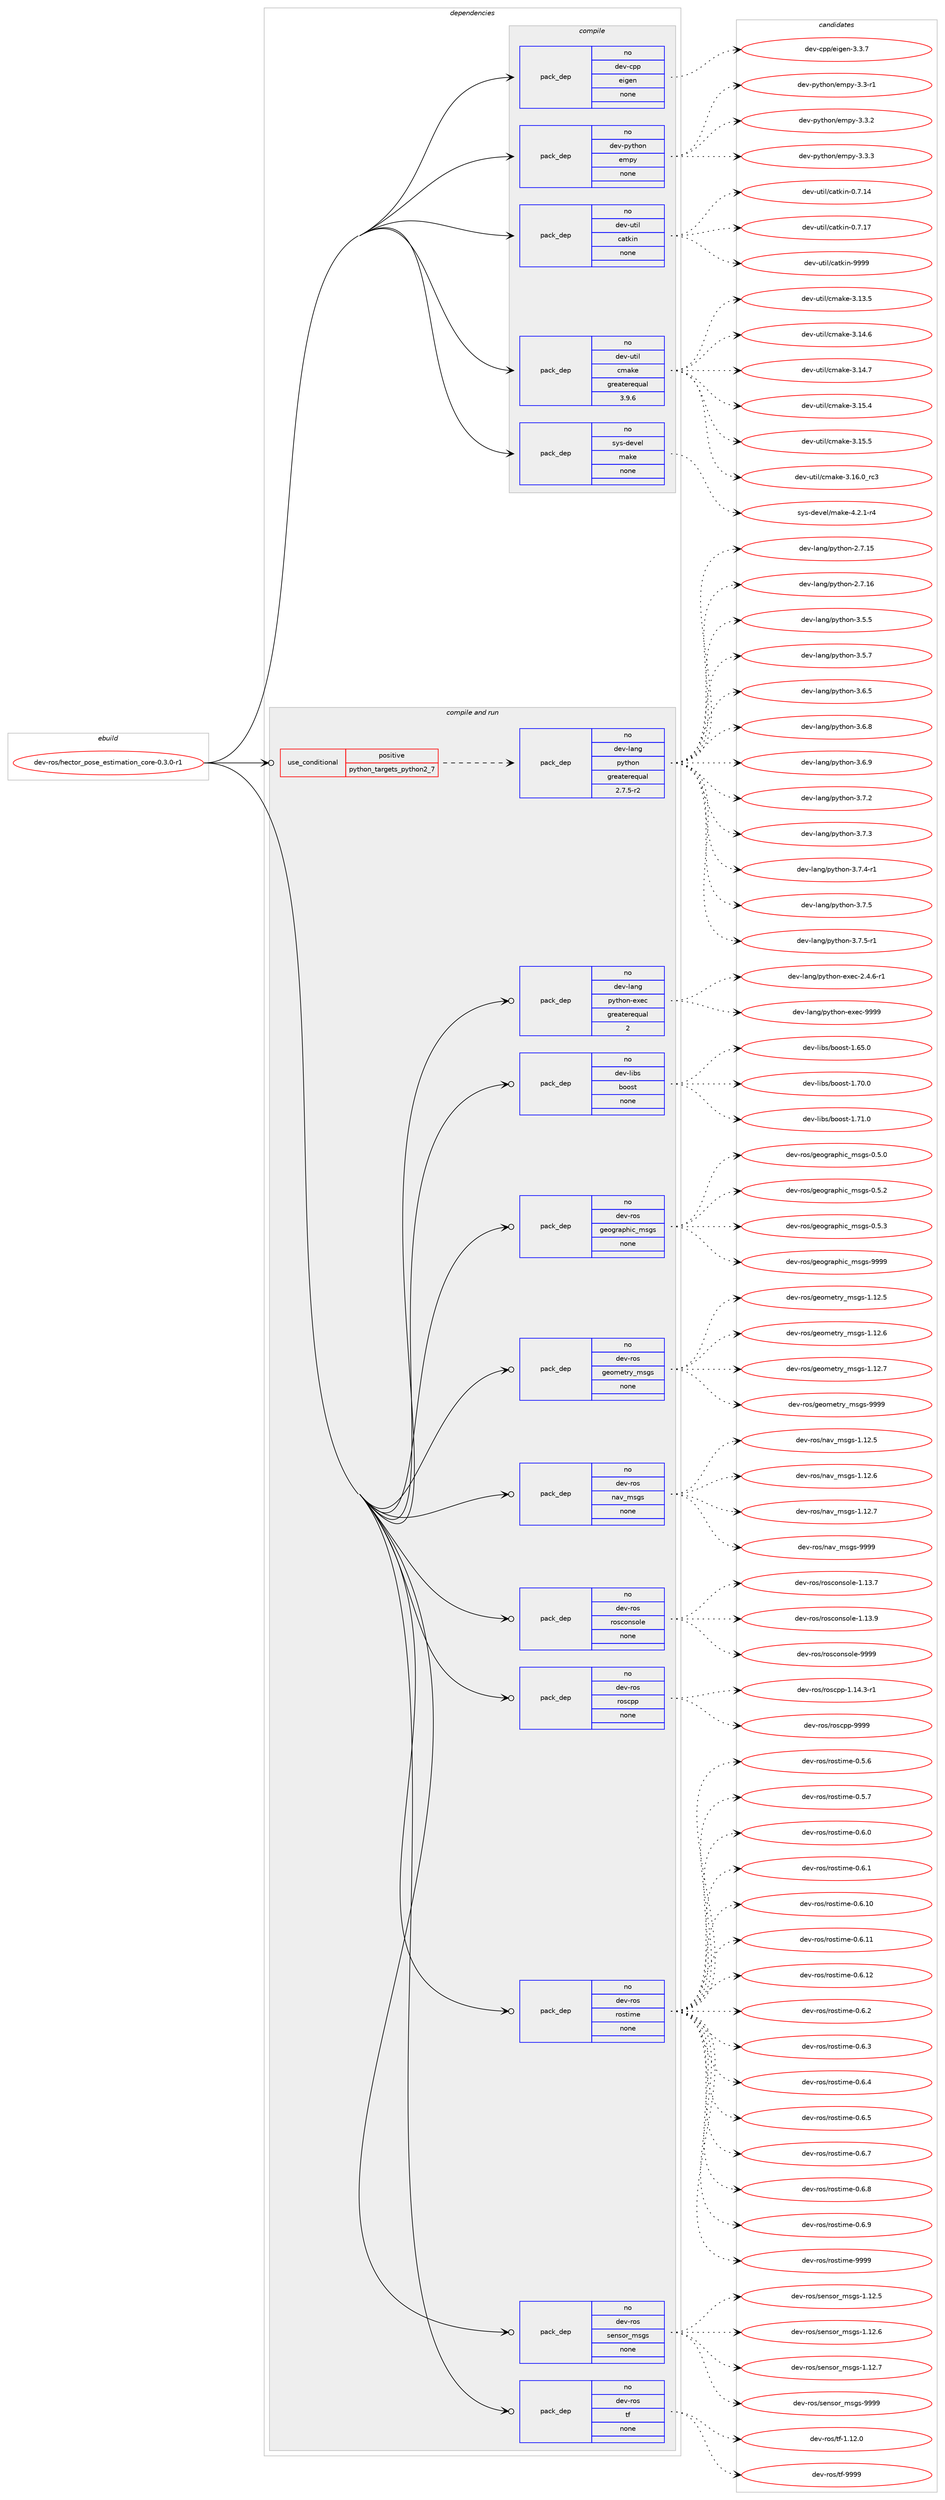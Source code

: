 digraph prolog {

# *************
# Graph options
# *************

newrank=true;
concentrate=true;
compound=true;
graph [rankdir=LR,fontname=Helvetica,fontsize=10,ranksep=1.5];#, ranksep=2.5, nodesep=0.2];
edge  [arrowhead=vee];
node  [fontname=Helvetica,fontsize=10];

# **********
# The ebuild
# **********

subgraph cluster_leftcol {
color=gray;
rank=same;
label=<<i>ebuild</i>>;
id [label="dev-ros/hector_pose_estimation_core-0.3.0-r1", color=red, width=4, href="../dev-ros/hector_pose_estimation_core-0.3.0-r1.svg"];
}

# ****************
# The dependencies
# ****************

subgraph cluster_midcol {
color=gray;
label=<<i>dependencies</i>>;
subgraph cluster_compile {
fillcolor="#eeeeee";
style=filled;
label=<<i>compile</i>>;
subgraph pack488494 {
dependency653897 [label=<<TABLE BORDER="0" CELLBORDER="1" CELLSPACING="0" CELLPADDING="4" WIDTH="220"><TR><TD ROWSPAN="6" CELLPADDING="30">pack_dep</TD></TR><TR><TD WIDTH="110">no</TD></TR><TR><TD>dev-cpp</TD></TR><TR><TD>eigen</TD></TR><TR><TD>none</TD></TR><TR><TD></TD></TR></TABLE>>, shape=none, color=blue];
}
id:e -> dependency653897:w [weight=20,style="solid",arrowhead="vee"];
subgraph pack488495 {
dependency653898 [label=<<TABLE BORDER="0" CELLBORDER="1" CELLSPACING="0" CELLPADDING="4" WIDTH="220"><TR><TD ROWSPAN="6" CELLPADDING="30">pack_dep</TD></TR><TR><TD WIDTH="110">no</TD></TR><TR><TD>dev-python</TD></TR><TR><TD>empy</TD></TR><TR><TD>none</TD></TR><TR><TD></TD></TR></TABLE>>, shape=none, color=blue];
}
id:e -> dependency653898:w [weight=20,style="solid",arrowhead="vee"];
subgraph pack488496 {
dependency653899 [label=<<TABLE BORDER="0" CELLBORDER="1" CELLSPACING="0" CELLPADDING="4" WIDTH="220"><TR><TD ROWSPAN="6" CELLPADDING="30">pack_dep</TD></TR><TR><TD WIDTH="110">no</TD></TR><TR><TD>dev-util</TD></TR><TR><TD>catkin</TD></TR><TR><TD>none</TD></TR><TR><TD></TD></TR></TABLE>>, shape=none, color=blue];
}
id:e -> dependency653899:w [weight=20,style="solid",arrowhead="vee"];
subgraph pack488497 {
dependency653900 [label=<<TABLE BORDER="0" CELLBORDER="1" CELLSPACING="0" CELLPADDING="4" WIDTH="220"><TR><TD ROWSPAN="6" CELLPADDING="30">pack_dep</TD></TR><TR><TD WIDTH="110">no</TD></TR><TR><TD>dev-util</TD></TR><TR><TD>cmake</TD></TR><TR><TD>greaterequal</TD></TR><TR><TD>3.9.6</TD></TR></TABLE>>, shape=none, color=blue];
}
id:e -> dependency653900:w [weight=20,style="solid",arrowhead="vee"];
subgraph pack488498 {
dependency653901 [label=<<TABLE BORDER="0" CELLBORDER="1" CELLSPACING="0" CELLPADDING="4" WIDTH="220"><TR><TD ROWSPAN="6" CELLPADDING="30">pack_dep</TD></TR><TR><TD WIDTH="110">no</TD></TR><TR><TD>sys-devel</TD></TR><TR><TD>make</TD></TR><TR><TD>none</TD></TR><TR><TD></TD></TR></TABLE>>, shape=none, color=blue];
}
id:e -> dependency653901:w [weight=20,style="solid",arrowhead="vee"];
}
subgraph cluster_compileandrun {
fillcolor="#eeeeee";
style=filled;
label=<<i>compile and run</i>>;
subgraph cond153497 {
dependency653902 [label=<<TABLE BORDER="0" CELLBORDER="1" CELLSPACING="0" CELLPADDING="4"><TR><TD ROWSPAN="3" CELLPADDING="10">use_conditional</TD></TR><TR><TD>positive</TD></TR><TR><TD>python_targets_python2_7</TD></TR></TABLE>>, shape=none, color=red];
subgraph pack488499 {
dependency653903 [label=<<TABLE BORDER="0" CELLBORDER="1" CELLSPACING="0" CELLPADDING="4" WIDTH="220"><TR><TD ROWSPAN="6" CELLPADDING="30">pack_dep</TD></TR><TR><TD WIDTH="110">no</TD></TR><TR><TD>dev-lang</TD></TR><TR><TD>python</TD></TR><TR><TD>greaterequal</TD></TR><TR><TD>2.7.5-r2</TD></TR></TABLE>>, shape=none, color=blue];
}
dependency653902:e -> dependency653903:w [weight=20,style="dashed",arrowhead="vee"];
}
id:e -> dependency653902:w [weight=20,style="solid",arrowhead="odotvee"];
subgraph pack488500 {
dependency653904 [label=<<TABLE BORDER="0" CELLBORDER="1" CELLSPACING="0" CELLPADDING="4" WIDTH="220"><TR><TD ROWSPAN="6" CELLPADDING="30">pack_dep</TD></TR><TR><TD WIDTH="110">no</TD></TR><TR><TD>dev-lang</TD></TR><TR><TD>python-exec</TD></TR><TR><TD>greaterequal</TD></TR><TR><TD>2</TD></TR></TABLE>>, shape=none, color=blue];
}
id:e -> dependency653904:w [weight=20,style="solid",arrowhead="odotvee"];
subgraph pack488501 {
dependency653905 [label=<<TABLE BORDER="0" CELLBORDER="1" CELLSPACING="0" CELLPADDING="4" WIDTH="220"><TR><TD ROWSPAN="6" CELLPADDING="30">pack_dep</TD></TR><TR><TD WIDTH="110">no</TD></TR><TR><TD>dev-libs</TD></TR><TR><TD>boost</TD></TR><TR><TD>none</TD></TR><TR><TD></TD></TR></TABLE>>, shape=none, color=blue];
}
id:e -> dependency653905:w [weight=20,style="solid",arrowhead="odotvee"];
subgraph pack488502 {
dependency653906 [label=<<TABLE BORDER="0" CELLBORDER="1" CELLSPACING="0" CELLPADDING="4" WIDTH="220"><TR><TD ROWSPAN="6" CELLPADDING="30">pack_dep</TD></TR><TR><TD WIDTH="110">no</TD></TR><TR><TD>dev-ros</TD></TR><TR><TD>geographic_msgs</TD></TR><TR><TD>none</TD></TR><TR><TD></TD></TR></TABLE>>, shape=none, color=blue];
}
id:e -> dependency653906:w [weight=20,style="solid",arrowhead="odotvee"];
subgraph pack488503 {
dependency653907 [label=<<TABLE BORDER="0" CELLBORDER="1" CELLSPACING="0" CELLPADDING="4" WIDTH="220"><TR><TD ROWSPAN="6" CELLPADDING="30">pack_dep</TD></TR><TR><TD WIDTH="110">no</TD></TR><TR><TD>dev-ros</TD></TR><TR><TD>geometry_msgs</TD></TR><TR><TD>none</TD></TR><TR><TD></TD></TR></TABLE>>, shape=none, color=blue];
}
id:e -> dependency653907:w [weight=20,style="solid",arrowhead="odotvee"];
subgraph pack488504 {
dependency653908 [label=<<TABLE BORDER="0" CELLBORDER="1" CELLSPACING="0" CELLPADDING="4" WIDTH="220"><TR><TD ROWSPAN="6" CELLPADDING="30">pack_dep</TD></TR><TR><TD WIDTH="110">no</TD></TR><TR><TD>dev-ros</TD></TR><TR><TD>nav_msgs</TD></TR><TR><TD>none</TD></TR><TR><TD></TD></TR></TABLE>>, shape=none, color=blue];
}
id:e -> dependency653908:w [weight=20,style="solid",arrowhead="odotvee"];
subgraph pack488505 {
dependency653909 [label=<<TABLE BORDER="0" CELLBORDER="1" CELLSPACING="0" CELLPADDING="4" WIDTH="220"><TR><TD ROWSPAN="6" CELLPADDING="30">pack_dep</TD></TR><TR><TD WIDTH="110">no</TD></TR><TR><TD>dev-ros</TD></TR><TR><TD>rosconsole</TD></TR><TR><TD>none</TD></TR><TR><TD></TD></TR></TABLE>>, shape=none, color=blue];
}
id:e -> dependency653909:w [weight=20,style="solid",arrowhead="odotvee"];
subgraph pack488506 {
dependency653910 [label=<<TABLE BORDER="0" CELLBORDER="1" CELLSPACING="0" CELLPADDING="4" WIDTH="220"><TR><TD ROWSPAN="6" CELLPADDING="30">pack_dep</TD></TR><TR><TD WIDTH="110">no</TD></TR><TR><TD>dev-ros</TD></TR><TR><TD>roscpp</TD></TR><TR><TD>none</TD></TR><TR><TD></TD></TR></TABLE>>, shape=none, color=blue];
}
id:e -> dependency653910:w [weight=20,style="solid",arrowhead="odotvee"];
subgraph pack488507 {
dependency653911 [label=<<TABLE BORDER="0" CELLBORDER="1" CELLSPACING="0" CELLPADDING="4" WIDTH="220"><TR><TD ROWSPAN="6" CELLPADDING="30">pack_dep</TD></TR><TR><TD WIDTH="110">no</TD></TR><TR><TD>dev-ros</TD></TR><TR><TD>rostime</TD></TR><TR><TD>none</TD></TR><TR><TD></TD></TR></TABLE>>, shape=none, color=blue];
}
id:e -> dependency653911:w [weight=20,style="solid",arrowhead="odotvee"];
subgraph pack488508 {
dependency653912 [label=<<TABLE BORDER="0" CELLBORDER="1" CELLSPACING="0" CELLPADDING="4" WIDTH="220"><TR><TD ROWSPAN="6" CELLPADDING="30">pack_dep</TD></TR><TR><TD WIDTH="110">no</TD></TR><TR><TD>dev-ros</TD></TR><TR><TD>sensor_msgs</TD></TR><TR><TD>none</TD></TR><TR><TD></TD></TR></TABLE>>, shape=none, color=blue];
}
id:e -> dependency653912:w [weight=20,style="solid",arrowhead="odotvee"];
subgraph pack488509 {
dependency653913 [label=<<TABLE BORDER="0" CELLBORDER="1" CELLSPACING="0" CELLPADDING="4" WIDTH="220"><TR><TD ROWSPAN="6" CELLPADDING="30">pack_dep</TD></TR><TR><TD WIDTH="110">no</TD></TR><TR><TD>dev-ros</TD></TR><TR><TD>tf</TD></TR><TR><TD>none</TD></TR><TR><TD></TD></TR></TABLE>>, shape=none, color=blue];
}
id:e -> dependency653913:w [weight=20,style="solid",arrowhead="odotvee"];
}
subgraph cluster_run {
fillcolor="#eeeeee";
style=filled;
label=<<i>run</i>>;
}
}

# **************
# The candidates
# **************

subgraph cluster_choices {
rank=same;
color=gray;
label=<<i>candidates</i>>;

subgraph choice488494 {
color=black;
nodesep=1;
choice100101118459911211247101105103101110455146514655 [label="dev-cpp/eigen-3.3.7", color=red, width=4,href="../dev-cpp/eigen-3.3.7.svg"];
dependency653897:e -> choice100101118459911211247101105103101110455146514655:w [style=dotted,weight="100"];
}
subgraph choice488495 {
color=black;
nodesep=1;
choice1001011184511212111610411111047101109112121455146514511449 [label="dev-python/empy-3.3-r1", color=red, width=4,href="../dev-python/empy-3.3-r1.svg"];
choice1001011184511212111610411111047101109112121455146514650 [label="dev-python/empy-3.3.2", color=red, width=4,href="../dev-python/empy-3.3.2.svg"];
choice1001011184511212111610411111047101109112121455146514651 [label="dev-python/empy-3.3.3", color=red, width=4,href="../dev-python/empy-3.3.3.svg"];
dependency653898:e -> choice1001011184511212111610411111047101109112121455146514511449:w [style=dotted,weight="100"];
dependency653898:e -> choice1001011184511212111610411111047101109112121455146514650:w [style=dotted,weight="100"];
dependency653898:e -> choice1001011184511212111610411111047101109112121455146514651:w [style=dotted,weight="100"];
}
subgraph choice488496 {
color=black;
nodesep=1;
choice1001011184511711610510847999711610710511045484655464952 [label="dev-util/catkin-0.7.14", color=red, width=4,href="../dev-util/catkin-0.7.14.svg"];
choice1001011184511711610510847999711610710511045484655464955 [label="dev-util/catkin-0.7.17", color=red, width=4,href="../dev-util/catkin-0.7.17.svg"];
choice100101118451171161051084799971161071051104557575757 [label="dev-util/catkin-9999", color=red, width=4,href="../dev-util/catkin-9999.svg"];
dependency653899:e -> choice1001011184511711610510847999711610710511045484655464952:w [style=dotted,weight="100"];
dependency653899:e -> choice1001011184511711610510847999711610710511045484655464955:w [style=dotted,weight="100"];
dependency653899:e -> choice100101118451171161051084799971161071051104557575757:w [style=dotted,weight="100"];
}
subgraph choice488497 {
color=black;
nodesep=1;
choice1001011184511711610510847991099710710145514649514653 [label="dev-util/cmake-3.13.5", color=red, width=4,href="../dev-util/cmake-3.13.5.svg"];
choice1001011184511711610510847991099710710145514649524654 [label="dev-util/cmake-3.14.6", color=red, width=4,href="../dev-util/cmake-3.14.6.svg"];
choice1001011184511711610510847991099710710145514649524655 [label="dev-util/cmake-3.14.7", color=red, width=4,href="../dev-util/cmake-3.14.7.svg"];
choice1001011184511711610510847991099710710145514649534652 [label="dev-util/cmake-3.15.4", color=red, width=4,href="../dev-util/cmake-3.15.4.svg"];
choice1001011184511711610510847991099710710145514649534653 [label="dev-util/cmake-3.15.5", color=red, width=4,href="../dev-util/cmake-3.15.5.svg"];
choice1001011184511711610510847991099710710145514649544648951149951 [label="dev-util/cmake-3.16.0_rc3", color=red, width=4,href="../dev-util/cmake-3.16.0_rc3.svg"];
dependency653900:e -> choice1001011184511711610510847991099710710145514649514653:w [style=dotted,weight="100"];
dependency653900:e -> choice1001011184511711610510847991099710710145514649524654:w [style=dotted,weight="100"];
dependency653900:e -> choice1001011184511711610510847991099710710145514649524655:w [style=dotted,weight="100"];
dependency653900:e -> choice1001011184511711610510847991099710710145514649534652:w [style=dotted,weight="100"];
dependency653900:e -> choice1001011184511711610510847991099710710145514649534653:w [style=dotted,weight="100"];
dependency653900:e -> choice1001011184511711610510847991099710710145514649544648951149951:w [style=dotted,weight="100"];
}
subgraph choice488498 {
color=black;
nodesep=1;
choice1151211154510010111810110847109971071014552465046494511452 [label="sys-devel/make-4.2.1-r4", color=red, width=4,href="../sys-devel/make-4.2.1-r4.svg"];
dependency653901:e -> choice1151211154510010111810110847109971071014552465046494511452:w [style=dotted,weight="100"];
}
subgraph choice488499 {
color=black;
nodesep=1;
choice10010111845108971101034711212111610411111045504655464953 [label="dev-lang/python-2.7.15", color=red, width=4,href="../dev-lang/python-2.7.15.svg"];
choice10010111845108971101034711212111610411111045504655464954 [label="dev-lang/python-2.7.16", color=red, width=4,href="../dev-lang/python-2.7.16.svg"];
choice100101118451089711010347112121116104111110455146534653 [label="dev-lang/python-3.5.5", color=red, width=4,href="../dev-lang/python-3.5.5.svg"];
choice100101118451089711010347112121116104111110455146534655 [label="dev-lang/python-3.5.7", color=red, width=4,href="../dev-lang/python-3.5.7.svg"];
choice100101118451089711010347112121116104111110455146544653 [label="dev-lang/python-3.6.5", color=red, width=4,href="../dev-lang/python-3.6.5.svg"];
choice100101118451089711010347112121116104111110455146544656 [label="dev-lang/python-3.6.8", color=red, width=4,href="../dev-lang/python-3.6.8.svg"];
choice100101118451089711010347112121116104111110455146544657 [label="dev-lang/python-3.6.9", color=red, width=4,href="../dev-lang/python-3.6.9.svg"];
choice100101118451089711010347112121116104111110455146554650 [label="dev-lang/python-3.7.2", color=red, width=4,href="../dev-lang/python-3.7.2.svg"];
choice100101118451089711010347112121116104111110455146554651 [label="dev-lang/python-3.7.3", color=red, width=4,href="../dev-lang/python-3.7.3.svg"];
choice1001011184510897110103471121211161041111104551465546524511449 [label="dev-lang/python-3.7.4-r1", color=red, width=4,href="../dev-lang/python-3.7.4-r1.svg"];
choice100101118451089711010347112121116104111110455146554653 [label="dev-lang/python-3.7.5", color=red, width=4,href="../dev-lang/python-3.7.5.svg"];
choice1001011184510897110103471121211161041111104551465546534511449 [label="dev-lang/python-3.7.5-r1", color=red, width=4,href="../dev-lang/python-3.7.5-r1.svg"];
dependency653903:e -> choice10010111845108971101034711212111610411111045504655464953:w [style=dotted,weight="100"];
dependency653903:e -> choice10010111845108971101034711212111610411111045504655464954:w [style=dotted,weight="100"];
dependency653903:e -> choice100101118451089711010347112121116104111110455146534653:w [style=dotted,weight="100"];
dependency653903:e -> choice100101118451089711010347112121116104111110455146534655:w [style=dotted,weight="100"];
dependency653903:e -> choice100101118451089711010347112121116104111110455146544653:w [style=dotted,weight="100"];
dependency653903:e -> choice100101118451089711010347112121116104111110455146544656:w [style=dotted,weight="100"];
dependency653903:e -> choice100101118451089711010347112121116104111110455146544657:w [style=dotted,weight="100"];
dependency653903:e -> choice100101118451089711010347112121116104111110455146554650:w [style=dotted,weight="100"];
dependency653903:e -> choice100101118451089711010347112121116104111110455146554651:w [style=dotted,weight="100"];
dependency653903:e -> choice1001011184510897110103471121211161041111104551465546524511449:w [style=dotted,weight="100"];
dependency653903:e -> choice100101118451089711010347112121116104111110455146554653:w [style=dotted,weight="100"];
dependency653903:e -> choice1001011184510897110103471121211161041111104551465546534511449:w [style=dotted,weight="100"];
}
subgraph choice488500 {
color=black;
nodesep=1;
choice10010111845108971101034711212111610411111045101120101994550465246544511449 [label="dev-lang/python-exec-2.4.6-r1", color=red, width=4,href="../dev-lang/python-exec-2.4.6-r1.svg"];
choice10010111845108971101034711212111610411111045101120101994557575757 [label="dev-lang/python-exec-9999", color=red, width=4,href="../dev-lang/python-exec-9999.svg"];
dependency653904:e -> choice10010111845108971101034711212111610411111045101120101994550465246544511449:w [style=dotted,weight="100"];
dependency653904:e -> choice10010111845108971101034711212111610411111045101120101994557575757:w [style=dotted,weight="100"];
}
subgraph choice488501 {
color=black;
nodesep=1;
choice1001011184510810598115479811111111511645494654534648 [label="dev-libs/boost-1.65.0", color=red, width=4,href="../dev-libs/boost-1.65.0.svg"];
choice1001011184510810598115479811111111511645494655484648 [label="dev-libs/boost-1.70.0", color=red, width=4,href="../dev-libs/boost-1.70.0.svg"];
choice1001011184510810598115479811111111511645494655494648 [label="dev-libs/boost-1.71.0", color=red, width=4,href="../dev-libs/boost-1.71.0.svg"];
dependency653905:e -> choice1001011184510810598115479811111111511645494654534648:w [style=dotted,weight="100"];
dependency653905:e -> choice1001011184510810598115479811111111511645494655484648:w [style=dotted,weight="100"];
dependency653905:e -> choice1001011184510810598115479811111111511645494655494648:w [style=dotted,weight="100"];
}
subgraph choice488502 {
color=black;
nodesep=1;
choice1001011184511411111547103101111103114971121041059995109115103115454846534648 [label="dev-ros/geographic_msgs-0.5.0", color=red, width=4,href="../dev-ros/geographic_msgs-0.5.0.svg"];
choice1001011184511411111547103101111103114971121041059995109115103115454846534650 [label="dev-ros/geographic_msgs-0.5.2", color=red, width=4,href="../dev-ros/geographic_msgs-0.5.2.svg"];
choice1001011184511411111547103101111103114971121041059995109115103115454846534651 [label="dev-ros/geographic_msgs-0.5.3", color=red, width=4,href="../dev-ros/geographic_msgs-0.5.3.svg"];
choice10010111845114111115471031011111031149711210410599951091151031154557575757 [label="dev-ros/geographic_msgs-9999", color=red, width=4,href="../dev-ros/geographic_msgs-9999.svg"];
dependency653906:e -> choice1001011184511411111547103101111103114971121041059995109115103115454846534648:w [style=dotted,weight="100"];
dependency653906:e -> choice1001011184511411111547103101111103114971121041059995109115103115454846534650:w [style=dotted,weight="100"];
dependency653906:e -> choice1001011184511411111547103101111103114971121041059995109115103115454846534651:w [style=dotted,weight="100"];
dependency653906:e -> choice10010111845114111115471031011111031149711210410599951091151031154557575757:w [style=dotted,weight="100"];
}
subgraph choice488503 {
color=black;
nodesep=1;
choice10010111845114111115471031011111091011161141219510911510311545494649504653 [label="dev-ros/geometry_msgs-1.12.5", color=red, width=4,href="../dev-ros/geometry_msgs-1.12.5.svg"];
choice10010111845114111115471031011111091011161141219510911510311545494649504654 [label="dev-ros/geometry_msgs-1.12.6", color=red, width=4,href="../dev-ros/geometry_msgs-1.12.6.svg"];
choice10010111845114111115471031011111091011161141219510911510311545494649504655 [label="dev-ros/geometry_msgs-1.12.7", color=red, width=4,href="../dev-ros/geometry_msgs-1.12.7.svg"];
choice1001011184511411111547103101111109101116114121951091151031154557575757 [label="dev-ros/geometry_msgs-9999", color=red, width=4,href="../dev-ros/geometry_msgs-9999.svg"];
dependency653907:e -> choice10010111845114111115471031011111091011161141219510911510311545494649504653:w [style=dotted,weight="100"];
dependency653907:e -> choice10010111845114111115471031011111091011161141219510911510311545494649504654:w [style=dotted,weight="100"];
dependency653907:e -> choice10010111845114111115471031011111091011161141219510911510311545494649504655:w [style=dotted,weight="100"];
dependency653907:e -> choice1001011184511411111547103101111109101116114121951091151031154557575757:w [style=dotted,weight="100"];
}
subgraph choice488504 {
color=black;
nodesep=1;
choice1001011184511411111547110971189510911510311545494649504653 [label="dev-ros/nav_msgs-1.12.5", color=red, width=4,href="../dev-ros/nav_msgs-1.12.5.svg"];
choice1001011184511411111547110971189510911510311545494649504654 [label="dev-ros/nav_msgs-1.12.6", color=red, width=4,href="../dev-ros/nav_msgs-1.12.6.svg"];
choice1001011184511411111547110971189510911510311545494649504655 [label="dev-ros/nav_msgs-1.12.7", color=red, width=4,href="../dev-ros/nav_msgs-1.12.7.svg"];
choice100101118451141111154711097118951091151031154557575757 [label="dev-ros/nav_msgs-9999", color=red, width=4,href="../dev-ros/nav_msgs-9999.svg"];
dependency653908:e -> choice1001011184511411111547110971189510911510311545494649504653:w [style=dotted,weight="100"];
dependency653908:e -> choice1001011184511411111547110971189510911510311545494649504654:w [style=dotted,weight="100"];
dependency653908:e -> choice1001011184511411111547110971189510911510311545494649504655:w [style=dotted,weight="100"];
dependency653908:e -> choice100101118451141111154711097118951091151031154557575757:w [style=dotted,weight="100"];
}
subgraph choice488505 {
color=black;
nodesep=1;
choice10010111845114111115471141111159911111011511110810145494649514655 [label="dev-ros/rosconsole-1.13.7", color=red, width=4,href="../dev-ros/rosconsole-1.13.7.svg"];
choice10010111845114111115471141111159911111011511110810145494649514657 [label="dev-ros/rosconsole-1.13.9", color=red, width=4,href="../dev-ros/rosconsole-1.13.9.svg"];
choice1001011184511411111547114111115991111101151111081014557575757 [label="dev-ros/rosconsole-9999", color=red, width=4,href="../dev-ros/rosconsole-9999.svg"];
dependency653909:e -> choice10010111845114111115471141111159911111011511110810145494649514655:w [style=dotted,weight="100"];
dependency653909:e -> choice10010111845114111115471141111159911111011511110810145494649514657:w [style=dotted,weight="100"];
dependency653909:e -> choice1001011184511411111547114111115991111101151111081014557575757:w [style=dotted,weight="100"];
}
subgraph choice488506 {
color=black;
nodesep=1;
choice100101118451141111154711411111599112112454946495246514511449 [label="dev-ros/roscpp-1.14.3-r1", color=red, width=4,href="../dev-ros/roscpp-1.14.3-r1.svg"];
choice1001011184511411111547114111115991121124557575757 [label="dev-ros/roscpp-9999", color=red, width=4,href="../dev-ros/roscpp-9999.svg"];
dependency653910:e -> choice100101118451141111154711411111599112112454946495246514511449:w [style=dotted,weight="100"];
dependency653910:e -> choice1001011184511411111547114111115991121124557575757:w [style=dotted,weight="100"];
}
subgraph choice488507 {
color=black;
nodesep=1;
choice1001011184511411111547114111115116105109101454846534654 [label="dev-ros/rostime-0.5.6", color=red, width=4,href="../dev-ros/rostime-0.5.6.svg"];
choice1001011184511411111547114111115116105109101454846534655 [label="dev-ros/rostime-0.5.7", color=red, width=4,href="../dev-ros/rostime-0.5.7.svg"];
choice1001011184511411111547114111115116105109101454846544648 [label="dev-ros/rostime-0.6.0", color=red, width=4,href="../dev-ros/rostime-0.6.0.svg"];
choice1001011184511411111547114111115116105109101454846544649 [label="dev-ros/rostime-0.6.1", color=red, width=4,href="../dev-ros/rostime-0.6.1.svg"];
choice100101118451141111154711411111511610510910145484654464948 [label="dev-ros/rostime-0.6.10", color=red, width=4,href="../dev-ros/rostime-0.6.10.svg"];
choice100101118451141111154711411111511610510910145484654464949 [label="dev-ros/rostime-0.6.11", color=red, width=4,href="../dev-ros/rostime-0.6.11.svg"];
choice100101118451141111154711411111511610510910145484654464950 [label="dev-ros/rostime-0.6.12", color=red, width=4,href="../dev-ros/rostime-0.6.12.svg"];
choice1001011184511411111547114111115116105109101454846544650 [label="dev-ros/rostime-0.6.2", color=red, width=4,href="../dev-ros/rostime-0.6.2.svg"];
choice1001011184511411111547114111115116105109101454846544651 [label="dev-ros/rostime-0.6.3", color=red, width=4,href="../dev-ros/rostime-0.6.3.svg"];
choice1001011184511411111547114111115116105109101454846544652 [label="dev-ros/rostime-0.6.4", color=red, width=4,href="../dev-ros/rostime-0.6.4.svg"];
choice1001011184511411111547114111115116105109101454846544653 [label="dev-ros/rostime-0.6.5", color=red, width=4,href="../dev-ros/rostime-0.6.5.svg"];
choice1001011184511411111547114111115116105109101454846544655 [label="dev-ros/rostime-0.6.7", color=red, width=4,href="../dev-ros/rostime-0.6.7.svg"];
choice1001011184511411111547114111115116105109101454846544656 [label="dev-ros/rostime-0.6.8", color=red, width=4,href="../dev-ros/rostime-0.6.8.svg"];
choice1001011184511411111547114111115116105109101454846544657 [label="dev-ros/rostime-0.6.9", color=red, width=4,href="../dev-ros/rostime-0.6.9.svg"];
choice10010111845114111115471141111151161051091014557575757 [label="dev-ros/rostime-9999", color=red, width=4,href="../dev-ros/rostime-9999.svg"];
dependency653911:e -> choice1001011184511411111547114111115116105109101454846534654:w [style=dotted,weight="100"];
dependency653911:e -> choice1001011184511411111547114111115116105109101454846534655:w [style=dotted,weight="100"];
dependency653911:e -> choice1001011184511411111547114111115116105109101454846544648:w [style=dotted,weight="100"];
dependency653911:e -> choice1001011184511411111547114111115116105109101454846544649:w [style=dotted,weight="100"];
dependency653911:e -> choice100101118451141111154711411111511610510910145484654464948:w [style=dotted,weight="100"];
dependency653911:e -> choice100101118451141111154711411111511610510910145484654464949:w [style=dotted,weight="100"];
dependency653911:e -> choice100101118451141111154711411111511610510910145484654464950:w [style=dotted,weight="100"];
dependency653911:e -> choice1001011184511411111547114111115116105109101454846544650:w [style=dotted,weight="100"];
dependency653911:e -> choice1001011184511411111547114111115116105109101454846544651:w [style=dotted,weight="100"];
dependency653911:e -> choice1001011184511411111547114111115116105109101454846544652:w [style=dotted,weight="100"];
dependency653911:e -> choice1001011184511411111547114111115116105109101454846544653:w [style=dotted,weight="100"];
dependency653911:e -> choice1001011184511411111547114111115116105109101454846544655:w [style=dotted,weight="100"];
dependency653911:e -> choice1001011184511411111547114111115116105109101454846544656:w [style=dotted,weight="100"];
dependency653911:e -> choice1001011184511411111547114111115116105109101454846544657:w [style=dotted,weight="100"];
dependency653911:e -> choice10010111845114111115471141111151161051091014557575757:w [style=dotted,weight="100"];
}
subgraph choice488508 {
color=black;
nodesep=1;
choice10010111845114111115471151011101151111149510911510311545494649504653 [label="dev-ros/sensor_msgs-1.12.5", color=red, width=4,href="../dev-ros/sensor_msgs-1.12.5.svg"];
choice10010111845114111115471151011101151111149510911510311545494649504654 [label="dev-ros/sensor_msgs-1.12.6", color=red, width=4,href="../dev-ros/sensor_msgs-1.12.6.svg"];
choice10010111845114111115471151011101151111149510911510311545494649504655 [label="dev-ros/sensor_msgs-1.12.7", color=red, width=4,href="../dev-ros/sensor_msgs-1.12.7.svg"];
choice1001011184511411111547115101110115111114951091151031154557575757 [label="dev-ros/sensor_msgs-9999", color=red, width=4,href="../dev-ros/sensor_msgs-9999.svg"];
dependency653912:e -> choice10010111845114111115471151011101151111149510911510311545494649504653:w [style=dotted,weight="100"];
dependency653912:e -> choice10010111845114111115471151011101151111149510911510311545494649504654:w [style=dotted,weight="100"];
dependency653912:e -> choice10010111845114111115471151011101151111149510911510311545494649504655:w [style=dotted,weight="100"];
dependency653912:e -> choice1001011184511411111547115101110115111114951091151031154557575757:w [style=dotted,weight="100"];
}
subgraph choice488509 {
color=black;
nodesep=1;
choice100101118451141111154711610245494649504648 [label="dev-ros/tf-1.12.0", color=red, width=4,href="../dev-ros/tf-1.12.0.svg"];
choice10010111845114111115471161024557575757 [label="dev-ros/tf-9999", color=red, width=4,href="../dev-ros/tf-9999.svg"];
dependency653913:e -> choice100101118451141111154711610245494649504648:w [style=dotted,weight="100"];
dependency653913:e -> choice10010111845114111115471161024557575757:w [style=dotted,weight="100"];
}
}

}
